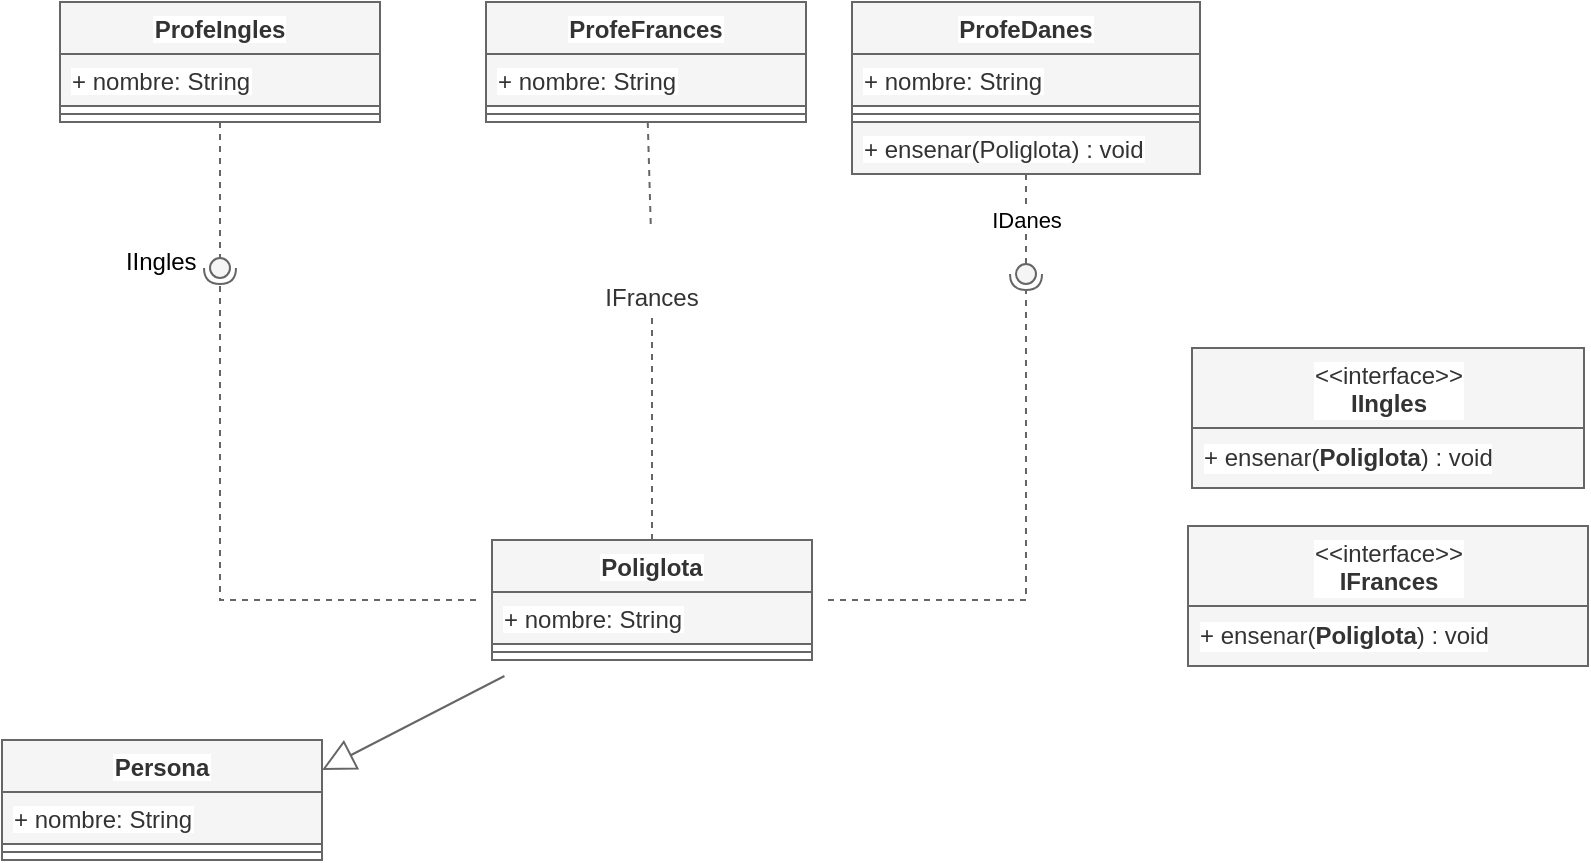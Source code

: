 <mxfile>
    <diagram id="IKbhBigglSRpWreiSkPP" name="Página-1">
        <mxGraphModel dx="1384" dy="804" grid="0" gridSize="10" guides="1" tooltips="1" connect="1" arrows="1" fold="1" page="1" pageScale="1" pageWidth="827" pageHeight="1169" background="#ffffff" math="0" shadow="0">
            <root>
                <mxCell id="0"/>
                <mxCell id="1" parent="0"/>
                <mxCell id="2" style="edgeStyle=none;rounded=0;orthogonalLoop=1;jettySize=auto;html=1;entryX=1;entryY=0.25;entryDx=0;entryDy=0;endArrow=block;endFill=0;startSize=14;endSize=14;sourcePerimeterSpacing=8;targetPerimeterSpacing=8;fontColor=#000000;labelBackgroundColor=#FFFFFF;fillColor=#f5f5f5;strokeColor=#666666;" parent="1" source="3" target="29" edge="1">
                    <mxGeometry relative="1" as="geometry"/>
                </mxCell>
                <mxCell id="3" value="Poliglota" style="swimlane;fontStyle=1;align=center;verticalAlign=top;childLayout=stackLayout;horizontal=1;startSize=26;horizontalStack=0;resizeParent=1;resizeParentMax=0;resizeLast=0;collapsible=1;marginBottom=0;labelBackgroundColor=#FFFFFF;fillColor=#f5f5f5;strokeColor=#666666;fontColor=#333333;" parent="1" vertex="1">
                    <mxGeometry x="475" y="539" width="160" height="60" as="geometry"/>
                </mxCell>
                <mxCell id="4" value="+ nombre: String" style="text;fillColor=#f5f5f5;align=left;verticalAlign=top;spacingLeft=4;spacingRight=4;overflow=hidden;rotatable=0;points=[[0,0.5],[1,0.5]];portConstraint=eastwest;labelBackgroundColor=#FFFFFF;strokeColor=#666666;fontColor=#333333;" parent="3" vertex="1">
                    <mxGeometry y="26" width="160" height="26" as="geometry"/>
                </mxCell>
                <mxCell id="5" value="" style="line;strokeWidth=1;fillColor=#f5f5f5;align=left;verticalAlign=middle;spacingTop=-1;spacingLeft=3;spacingRight=3;rotatable=0;labelPosition=right;points=[];portConstraint=eastwest;labelBackgroundColor=#FFFFFF;strokeColor=#666666;fontColor=#333333;" parent="3" vertex="1">
                    <mxGeometry y="52" width="160" height="8" as="geometry"/>
                </mxCell>
                <mxCell id="6" value="ProfeIngles" style="swimlane;fontStyle=1;align=center;verticalAlign=top;childLayout=stackLayout;horizontal=1;startSize=26;horizontalStack=0;resizeParent=1;resizeParentMax=0;resizeLast=0;collapsible=1;marginBottom=0;labelBackgroundColor=#FFFFFF;fillColor=#f5f5f5;strokeColor=#666666;fontColor=#333333;" parent="1" vertex="1">
                    <mxGeometry x="259" y="270" width="160" height="60" as="geometry"/>
                </mxCell>
                <mxCell id="7" value="+ nombre: String" style="text;fillColor=#f5f5f5;align=left;verticalAlign=top;spacingLeft=4;spacingRight=4;overflow=hidden;rotatable=0;points=[[0,0.5],[1,0.5]];portConstraint=eastwest;labelBackgroundColor=#FFFFFF;strokeColor=#666666;fontColor=#333333;" parent="6" vertex="1">
                    <mxGeometry y="26" width="160" height="26" as="geometry"/>
                </mxCell>
                <mxCell id="8" value="" style="line;strokeWidth=1;fillColor=#f5f5f5;align=left;verticalAlign=middle;spacingTop=-1;spacingLeft=3;spacingRight=3;rotatable=0;labelPosition=right;points=[];portConstraint=eastwest;labelBackgroundColor=#FFFFFF;strokeColor=#666666;fontColor=#333333;" parent="6" vertex="1">
                    <mxGeometry y="52" width="160" height="8" as="geometry"/>
                </mxCell>
                <mxCell id="9" value="ProfeFrances" style="swimlane;fontStyle=1;align=center;verticalAlign=top;childLayout=stackLayout;horizontal=1;startSize=26;horizontalStack=0;resizeParent=1;resizeParentMax=0;resizeLast=0;collapsible=1;marginBottom=0;labelBackgroundColor=#FFFFFF;fillColor=#f5f5f5;strokeColor=#666666;fontColor=#333333;" parent="1" vertex="1">
                    <mxGeometry x="472" y="270" width="160" height="60" as="geometry"/>
                </mxCell>
                <mxCell id="10" value="+ nombre: String" style="text;fillColor=#f5f5f5;align=left;verticalAlign=top;spacingLeft=4;spacingRight=4;overflow=hidden;rotatable=0;points=[[0,0.5],[1,0.5]];portConstraint=eastwest;labelBackgroundColor=#FFFFFF;strokeColor=#666666;fontColor=#333333;" parent="9" vertex="1">
                    <mxGeometry y="26" width="160" height="26" as="geometry"/>
                </mxCell>
                <mxCell id="11" value="" style="line;strokeWidth=1;fillColor=#f5f5f5;align=left;verticalAlign=middle;spacingTop=-1;spacingLeft=3;spacingRight=3;rotatable=0;labelPosition=right;points=[];portConstraint=eastwest;labelBackgroundColor=#FFFFFF;strokeColor=#666666;fontColor=#333333;" parent="9" vertex="1">
                    <mxGeometry y="52" width="160" height="8" as="geometry"/>
                </mxCell>
                <mxCell id="12" value="ProfeDanes" style="swimlane;fontStyle=1;align=center;verticalAlign=top;childLayout=stackLayout;horizontal=1;startSize=26;horizontalStack=0;resizeParent=1;resizeParentMax=0;resizeLast=0;collapsible=1;marginBottom=0;labelBackgroundColor=#FFFFFF;fillColor=#f5f5f5;strokeColor=#666666;fontColor=#333333;" parent="1" vertex="1">
                    <mxGeometry x="655" y="270" width="174" height="86" as="geometry"/>
                </mxCell>
                <mxCell id="13" value="+ nombre: String" style="text;fillColor=#f5f5f5;align=left;verticalAlign=top;spacingLeft=4;spacingRight=4;overflow=hidden;rotatable=0;points=[[0,0.5],[1,0.5]];portConstraint=eastwest;labelBackgroundColor=#FFFFFF;strokeColor=#666666;fontColor=#333333;" parent="12" vertex="1">
                    <mxGeometry y="26" width="174" height="26" as="geometry"/>
                </mxCell>
                <mxCell id="14" value="" style="line;strokeWidth=1;fillColor=#f5f5f5;align=left;verticalAlign=middle;spacingTop=-1;spacingLeft=3;spacingRight=3;rotatable=0;labelPosition=right;points=[];portConstraint=eastwest;labelBackgroundColor=#FFFFFF;strokeColor=#666666;fontColor=#333333;" parent="12" vertex="1">
                    <mxGeometry y="52" width="174" height="8" as="geometry"/>
                </mxCell>
                <mxCell id="15" value="+ ensenar(Poliglota) : void" style="text;fillColor=#f5f5f5;align=left;verticalAlign=top;spacingLeft=4;spacingRight=4;overflow=hidden;rotatable=0;points=[[0,0.5],[1,0.5]];portConstraint=eastwest;labelBackgroundColor=#FFFFFF;strokeColor=#666666;fontColor=#333333;" parent="12" vertex="1">
                    <mxGeometry y="60" width="174" height="26" as="geometry"/>
                </mxCell>
                <mxCell id="16" value="&amp;lt;&amp;lt;interface&amp;gt;&amp;gt;&lt;br&gt;&lt;b&gt;IIngles&lt;/b&gt;" style="swimlane;fontStyle=0;align=center;verticalAlign=top;childLayout=stackLayout;horizontal=1;startSize=40;horizontalStack=0;resizeParent=1;resizeParentMax=0;resizeLast=0;collapsible=0;marginBottom=0;html=1;labelBackgroundColor=#FFFFFF;fillColor=#f5f5f5;strokeColor=#666666;fontColor=#333333;" parent="1" vertex="1">
                    <mxGeometry x="825" y="443" width="196" height="70" as="geometry"/>
                </mxCell>
                <mxCell id="17" value="+ ensenar(&lt;span style=&quot;font-weight: 700; text-align: center;&quot;&gt;Poliglota&lt;/span&gt;) : void" style="text;html=1;fillColor=#f5f5f5;align=left;verticalAlign=middle;spacingLeft=4;spacingRight=4;overflow=hidden;rotatable=0;points=[[0,0.5],[1,0.5]];portConstraint=eastwest;labelBackgroundColor=#FFFFFF;strokeColor=#666666;fontColor=#333333;" parent="16" vertex="1">
                    <mxGeometry y="40" width="196" height="30" as="geometry"/>
                </mxCell>
                <mxCell id="18" value="&amp;lt;&amp;lt;interface&amp;gt;&amp;gt;&lt;br&gt;&lt;b&gt;IFrances&lt;/b&gt;" style="swimlane;fontStyle=0;align=center;verticalAlign=top;childLayout=stackLayout;horizontal=1;startSize=40;horizontalStack=0;resizeParent=1;resizeParentMax=0;resizeLast=0;collapsible=0;marginBottom=0;html=1;labelBackgroundColor=#FFFFFF;fillColor=#f5f5f5;strokeColor=#666666;fontColor=#333333;" parent="1" vertex="1">
                    <mxGeometry x="823" y="532" width="200" height="70" as="geometry"/>
                </mxCell>
                <mxCell id="19" value="+ ensenar(&lt;span style=&quot;font-weight: 700; text-align: center;&quot;&gt;Poliglota&lt;/span&gt;) : void" style="text;html=1;fillColor=#f5f5f5;align=left;verticalAlign=middle;spacingLeft=4;spacingRight=4;overflow=hidden;rotatable=0;points=[[0,0.5],[1,0.5]];portConstraint=eastwest;labelBackgroundColor=#FFFFFF;strokeColor=#666666;fontColor=#333333;" parent="18" vertex="1">
                    <mxGeometry y="40" width="200" height="30" as="geometry"/>
                </mxCell>
                <mxCell id="20" value="&amp;nbsp; &amp;nbsp;&amp;nbsp;&lt;span style=&quot;border-color: var(--border-color); font-size: 12px;&quot;&gt;IIngles&lt;/span&gt;" style="rounded=0;orthogonalLoop=1;jettySize=auto;html=1;endArrow=none;endFill=0;sketch=0;sourcePerimeterSpacing=0;targetPerimeterSpacing=0;dashed=1;startSize=14;endSize=14;fontColor=#000000;labelBackgroundColor=#FFFFFF;fillColor=#f5f5f5;strokeColor=#666666;" parent="1" source="6" target="22" edge="1">
                    <mxGeometry x="1" y="-36" relative="1" as="geometry">
                        <mxPoint x="365" y="407" as="sourcePoint"/>
                        <Array as="points">
                            <mxPoint x="339" y="375"/>
                        </Array>
                        <mxPoint y="2" as="offset"/>
                    </mxGeometry>
                </mxCell>
                <mxCell id="21" value="" style="rounded=0;orthogonalLoop=1;jettySize=auto;html=1;endArrow=halfCircle;endFill=0;entryX=0.5;entryY=0.5;endSize=6;strokeWidth=1;sketch=0;dashed=1;sourcePerimeterSpacing=8;targetPerimeterSpacing=8;fontColor=#000000;labelBackgroundColor=#FFFFFF;fillColor=#f5f5f5;strokeColor=#666666;" parent="1" source="3" target="22" edge="1">
                    <mxGeometry relative="1" as="geometry">
                        <mxPoint x="412" y="502" as="sourcePoint"/>
                        <Array as="points">
                            <mxPoint x="339" y="569"/>
                        </Array>
                    </mxGeometry>
                </mxCell>
                <mxCell id="22" value="" style="ellipse;whiteSpace=wrap;html=1;align=center;aspect=fixed;resizable=0;points=[];outlineConnect=0;sketch=0;labelBackgroundColor=#FFFFFF;fillColor=#f5f5f5;strokeColor=#666666;fontColor=#333333;" parent="1" vertex="1">
                    <mxGeometry x="334" y="398" width="10" height="10" as="geometry"/>
                </mxCell>
                <mxCell id="23" value="" style="rounded=0;orthogonalLoop=1;jettySize=auto;html=1;endArrow=none;endFill=0;sketch=0;sourcePerimeterSpacing=0;targetPerimeterSpacing=0;dashed=1;startSize=14;endSize=14;fontColor=#000000;labelBackgroundColor=#FFFFFF;fillColor=#f5f5f5;strokeColor=#666666;" parent="1" source="9" target="25" edge="1">
                    <mxGeometry relative="1" as="geometry">
                        <mxPoint x="507" y="393" as="sourcePoint"/>
                    </mxGeometry>
                </mxCell>
                <mxCell id="24" value="" style="rounded=0;orthogonalLoop=1;jettySize=auto;html=1;endArrow=halfCircle;endFill=0;entryX=0.5;entryY=0.5;endSize=6;strokeWidth=1;sketch=0;dashed=1;sourcePerimeterSpacing=8;targetPerimeterSpacing=8;exitX=0.5;exitY=0;exitDx=0;exitDy=0;fontColor=#000000;labelBackgroundColor=#FFFFFF;fillColor=#f5f5f5;strokeColor=#666666;" parent="1" source="3" target="25" edge="1">
                    <mxGeometry relative="1" as="geometry">
                        <mxPoint x="633" y="438" as="sourcePoint"/>
                    </mxGeometry>
                </mxCell>
                <mxCell id="25" value="&lt;span style=&quot;border-color: var(--border-color);&quot;&gt;&lt;br&gt;&lt;br&gt;IFrances&lt;/span&gt;" style="ellipse;whiteSpace=wrap;html=1;align=center;aspect=fixed;resizable=0;points=[];outlineConnect=0;sketch=0;labelBackgroundColor=#FFFFFF;fillColor=#f5f5f5;strokeColor=#666666;fontColor=#333333;" parent="1" vertex="1">
                    <mxGeometry x="550" y="398" width="10" height="10" as="geometry"/>
                </mxCell>
                <mxCell id="26" value="IDanes" style="rounded=0;orthogonalLoop=1;jettySize=auto;html=1;endArrow=none;endFill=0;sketch=0;sourcePerimeterSpacing=0;targetPerimeterSpacing=0;dashed=1;startSize=14;endSize=14;fontColor=#000000;labelBackgroundColor=#FFFFFF;fillColor=#f5f5f5;strokeColor=#666666;" parent="1" source="12" target="28" edge="1">
                    <mxGeometry relative="1" as="geometry">
                        <mxPoint x="702" y="393" as="sourcePoint"/>
                    </mxGeometry>
                </mxCell>
                <mxCell id="27" value="" style="rounded=0;orthogonalLoop=1;jettySize=auto;html=1;endArrow=halfCircle;endFill=0;entryX=0.5;entryY=0.5;endSize=6;strokeWidth=1;sketch=0;dashed=1;sourcePerimeterSpacing=8;targetPerimeterSpacing=8;fontColor=#000000;labelBackgroundColor=#FFFFFF;fillColor=#f5f5f5;strokeColor=#666666;" parent="1" source="3" target="28" edge="1">
                    <mxGeometry relative="1" as="geometry">
                        <mxPoint x="665" y="436" as="sourcePoint"/>
                        <Array as="points">
                            <mxPoint x="742" y="569"/>
                        </Array>
                    </mxGeometry>
                </mxCell>
                <mxCell id="28" value="" style="ellipse;whiteSpace=wrap;html=1;align=center;aspect=fixed;resizable=0;points=[];outlineConnect=0;sketch=0;labelBackgroundColor=#FFFFFF;fillColor=#f5f5f5;strokeColor=#666666;fontColor=#333333;" parent="1" vertex="1">
                    <mxGeometry x="737" y="401" width="10" height="10" as="geometry"/>
                </mxCell>
                <mxCell id="29" value="Persona" style="swimlane;fontStyle=1;align=center;verticalAlign=top;childLayout=stackLayout;horizontal=1;startSize=26;horizontalStack=0;resizeParent=1;resizeParentMax=0;resizeLast=0;collapsible=1;marginBottom=0;labelBackgroundColor=#FFFFFF;fillColor=#f5f5f5;strokeColor=#666666;fontColor=#333333;" parent="1" vertex="1">
                    <mxGeometry x="230" y="639" width="160" height="60" as="geometry"/>
                </mxCell>
                <mxCell id="30" value="+ nombre: String" style="text;fillColor=#f5f5f5;align=left;verticalAlign=top;spacingLeft=4;spacingRight=4;overflow=hidden;rotatable=0;points=[[0,0.5],[1,0.5]];portConstraint=eastwest;labelBackgroundColor=#FFFFFF;strokeColor=#666666;fontColor=#333333;" parent="29" vertex="1">
                    <mxGeometry y="26" width="160" height="26" as="geometry"/>
                </mxCell>
                <mxCell id="31" value="" style="line;strokeWidth=1;fillColor=#f5f5f5;align=left;verticalAlign=middle;spacingTop=-1;spacingLeft=3;spacingRight=3;rotatable=0;labelPosition=right;points=[];portConstraint=eastwest;labelBackgroundColor=#FFFFFF;strokeColor=#666666;fontColor=#333333;" parent="29" vertex="1">
                    <mxGeometry y="52" width="160" height="8" as="geometry"/>
                </mxCell>
            </root>
        </mxGraphModel>
    </diagram>
</mxfile>